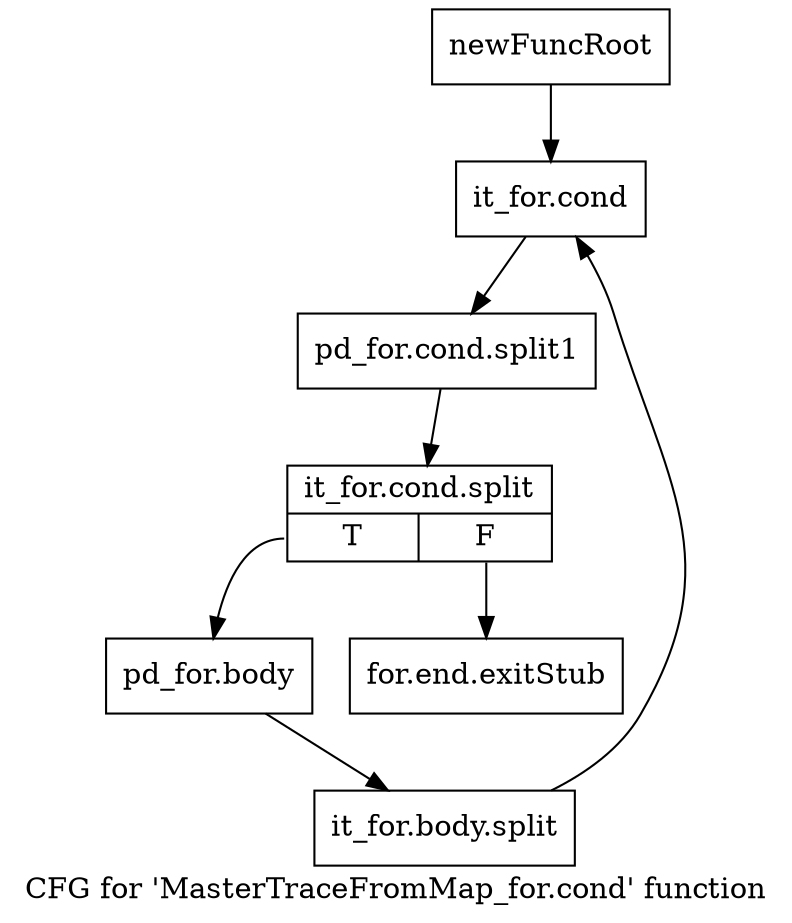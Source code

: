 digraph "CFG for 'MasterTraceFromMap_for.cond' function" {
	label="CFG for 'MasterTraceFromMap_for.cond' function";

	Node0x328bf20 [shape=record,label="{newFuncRoot}"];
	Node0x328bf20 -> Node0x328c3f0;
	Node0x328bf70 [shape=record,label="{for.end.exitStub}"];
	Node0x328c3f0 [shape=record,label="{it_for.cond}"];
	Node0x328c3f0 -> Node0x37ff6f0;
	Node0x37ff6f0 [shape=record,label="{pd_for.cond.split1}"];
	Node0x37ff6f0 -> Node0x39056a0;
	Node0x39056a0 [shape=record,label="{it_for.cond.split|{<s0>T|<s1>F}}"];
	Node0x39056a0:s0 -> Node0x328c440;
	Node0x39056a0:s1 -> Node0x328bf70;
	Node0x328c440 [shape=record,label="{pd_for.body}"];
	Node0x328c440 -> Node0x38f8790;
	Node0x38f8790 [shape=record,label="{it_for.body.split}"];
	Node0x38f8790 -> Node0x328c3f0;
}
